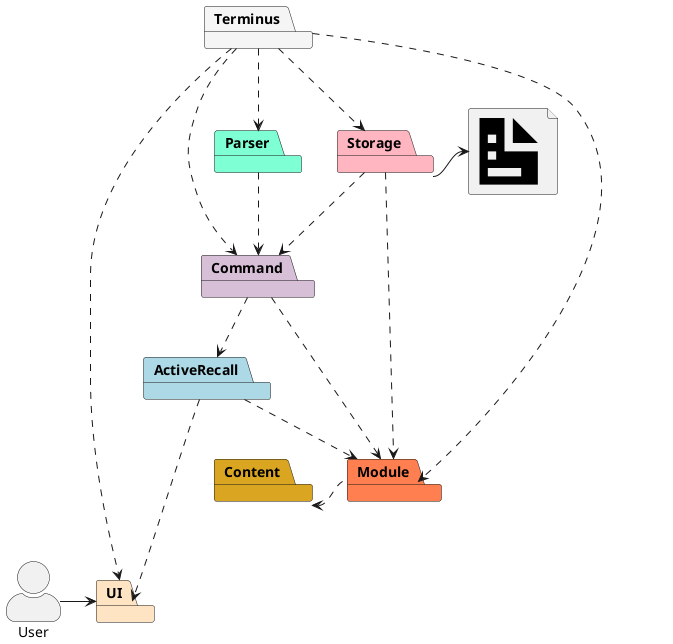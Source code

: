 @startuml
package UI #bisque
skinparam actorStyle awesome
actor User as user
package Terminus #whitesmoke
package Parser #aquamarine
package Command #thistle
package Module #coral
package Content #goldenrod
package ActiveRecall #lightblue
package Storage #lightpink
file data [
  <size:100><&document></size>
]

user -> UI
Terminus ..> UI
Terminus ..> Parser
Terminus ..> Command
Parser ..> Command
Content <.r. Module
Command ..> Module
ActiveRecall ...> UI
Command ..> ActiveRecall
Terminus ..> Storage

ActiveRecall ..> Module
Storage ..> Command
Storage ..> Module
Storage -> data
Terminus ..> Module
@enduml